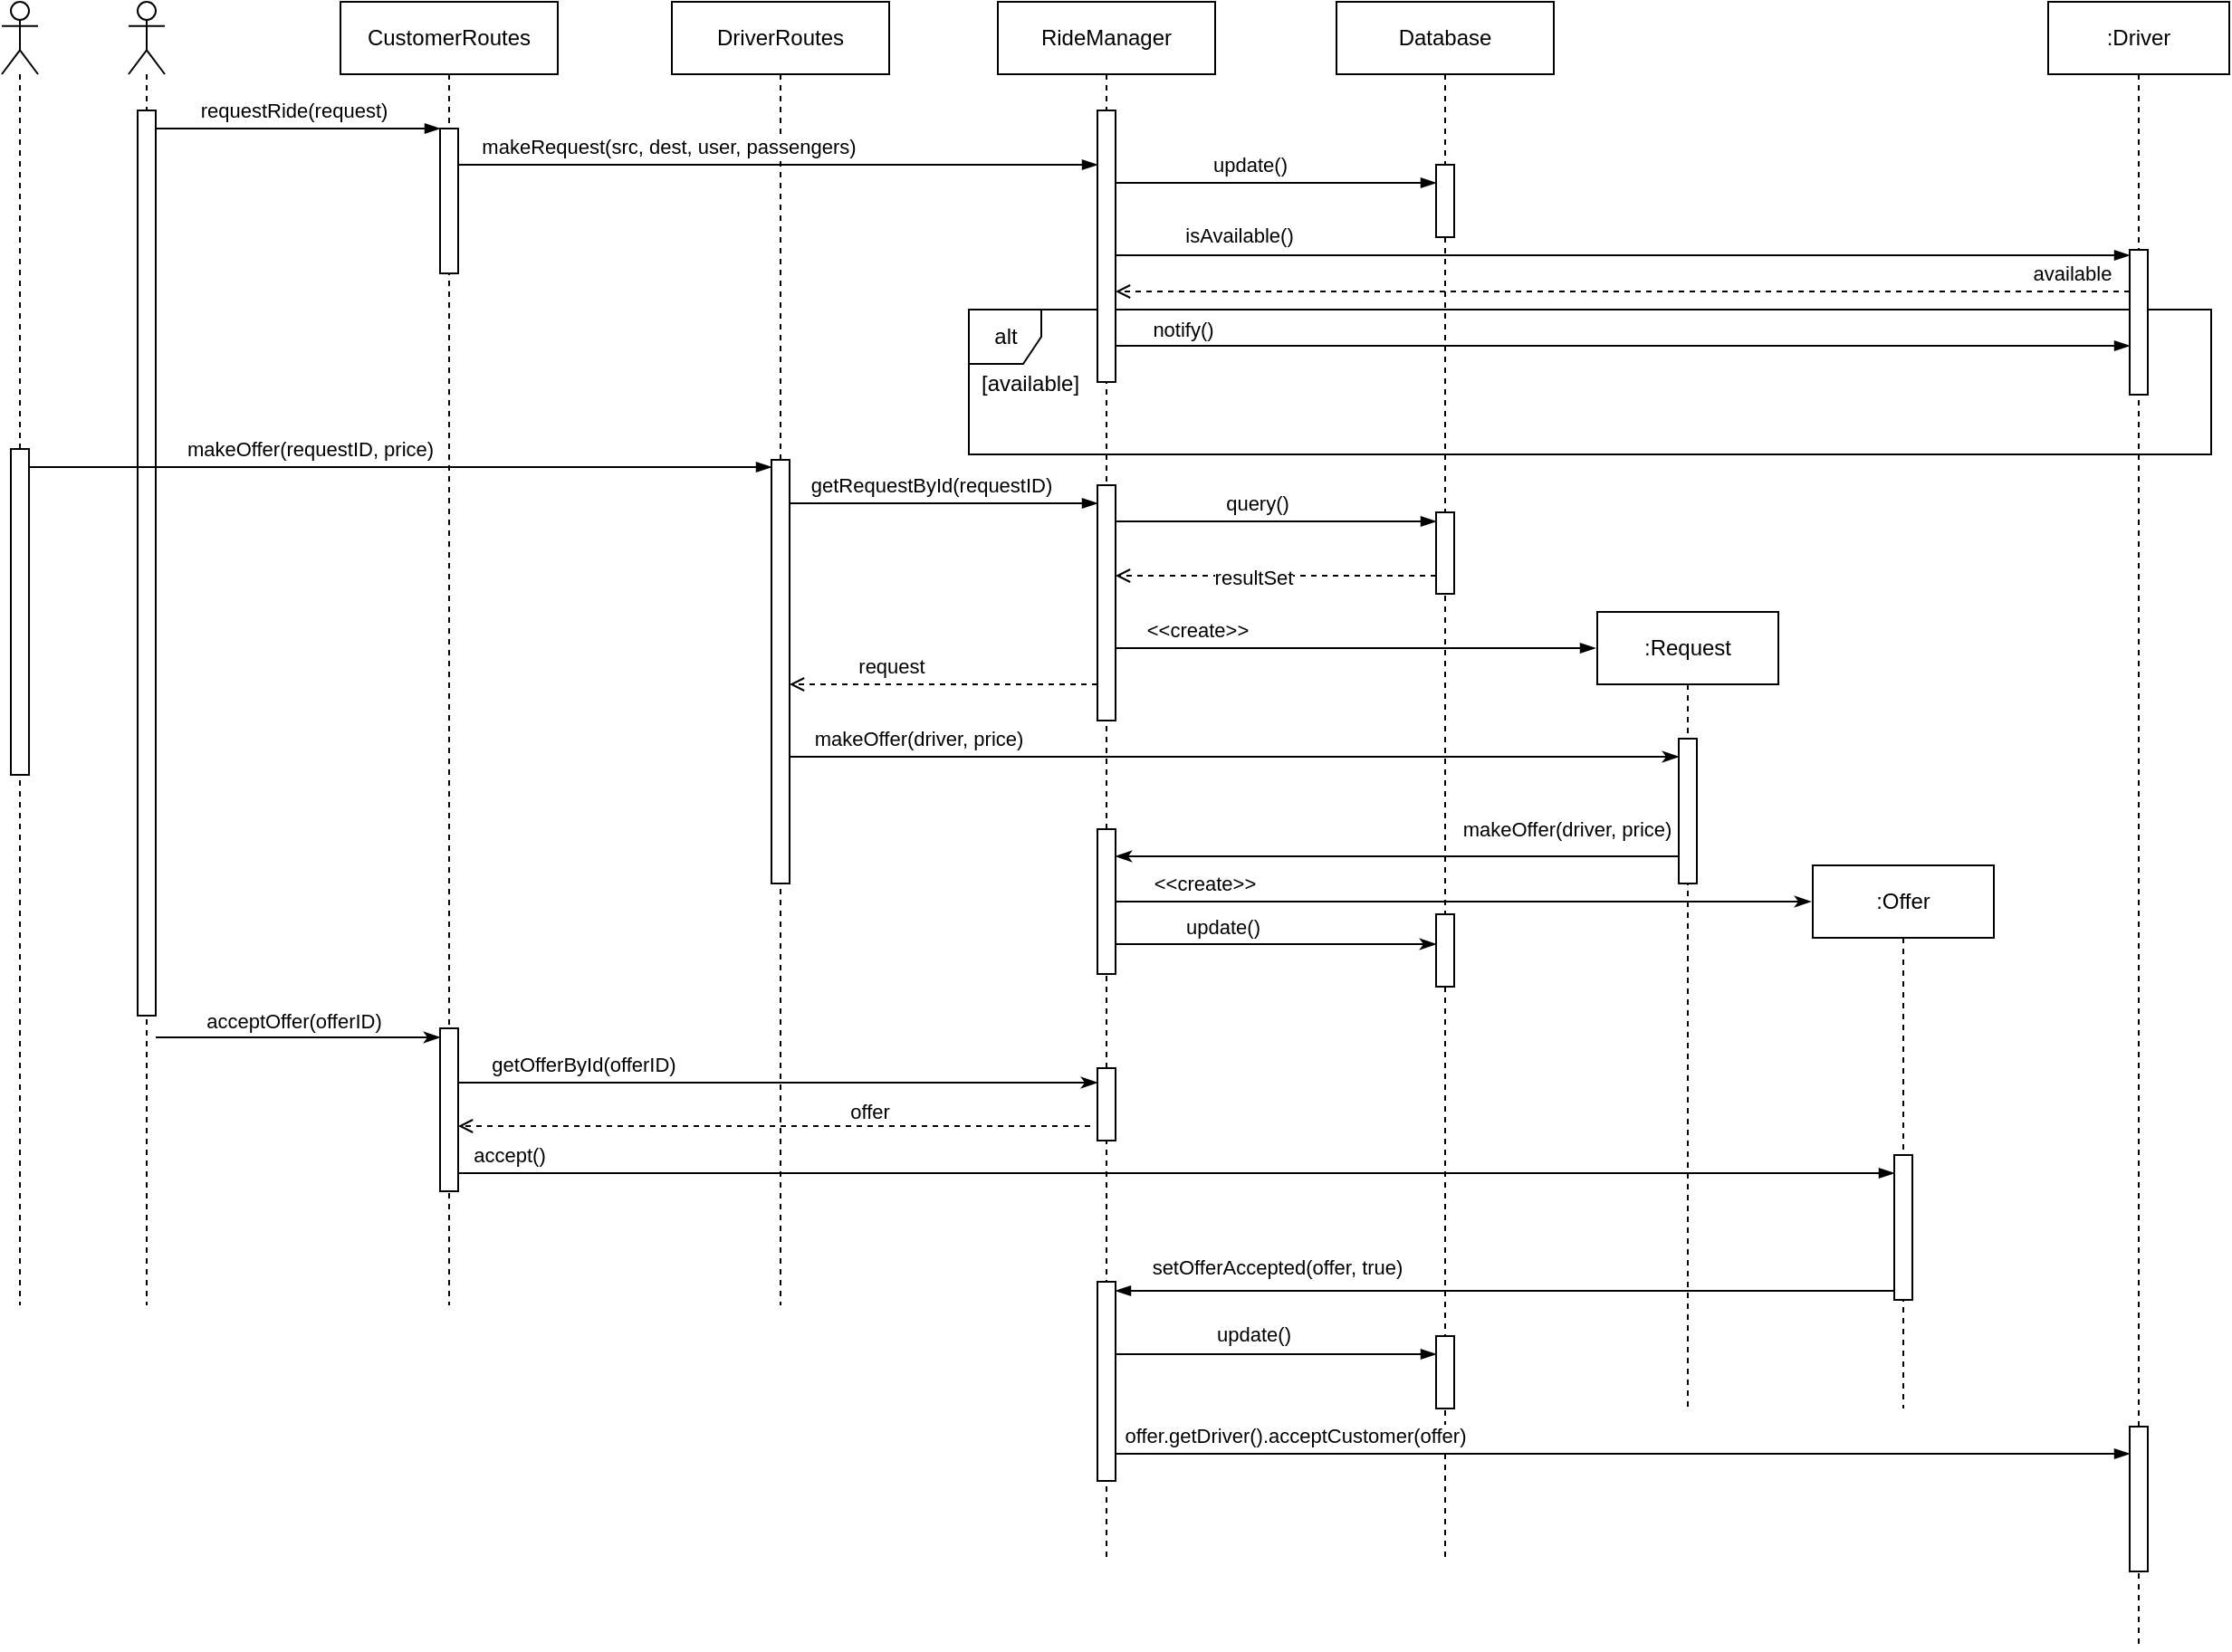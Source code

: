 <mxfile version="16.1.2" type="device"><diagram id="CfQOqhHFm7RUDsSoRpyH" name="Page-1"><mxGraphModel dx="1085" dy="691" grid="1" gridSize="10" guides="1" tooltips="1" connect="1" arrows="1" fold="1" page="1" pageScale="1" pageWidth="850" pageHeight="1100" math="0" shadow="0"><root><mxCell id="0"/><mxCell id="1" parent="0"/><mxCell id="JJrIeKecLmgg8oQ-KZjk-23" value="DriverRoutes" style="shape=umlLifeline;perimeter=lifelinePerimeter;whiteSpace=wrap;html=1;container=1;collapsible=0;recursiveResize=0;outlineConnect=0;" vertex="1" parent="1"><mxGeometry x="560" y="130" width="120" height="720" as="geometry"/></mxCell><mxCell id="JJrIeKecLmgg8oQ-KZjk-24" value="" style="html=1;points=[];perimeter=orthogonalPerimeter;" vertex="1" parent="JJrIeKecLmgg8oQ-KZjk-23"><mxGeometry x="55" y="253" width="10" height="234" as="geometry"/></mxCell><mxCell id="JJrIeKecLmgg8oQ-KZjk-1" value="" style="shape=umlLifeline;participant=umlActor;perimeter=lifelinePerimeter;whiteSpace=wrap;html=1;container=1;collapsible=0;recursiveResize=0;verticalAlign=top;spacingTop=36;outlineConnect=0;" vertex="1" parent="1"><mxGeometry x="260" y="130" width="20" height="720" as="geometry"/></mxCell><mxCell id="JJrIeKecLmgg8oQ-KZjk-3" value="" style="html=1;points=[];perimeter=orthogonalPerimeter;" vertex="1" parent="JJrIeKecLmgg8oQ-KZjk-1"><mxGeometry x="5" y="60" width="10" height="500" as="geometry"/></mxCell><mxCell id="JJrIeKecLmgg8oQ-KZjk-2" value="CustomerRoutes" style="shape=umlLifeline;perimeter=lifelinePerimeter;whiteSpace=wrap;html=1;container=1;collapsible=0;recursiveResize=0;outlineConnect=0;" vertex="1" parent="1"><mxGeometry x="377" y="130" width="120" height="720" as="geometry"/></mxCell><mxCell id="JJrIeKecLmgg8oQ-KZjk-5" value="" style="html=1;points=[];perimeter=orthogonalPerimeter;" vertex="1" parent="JJrIeKecLmgg8oQ-KZjk-2"><mxGeometry x="55" y="70" width="10" height="80" as="geometry"/></mxCell><mxCell id="JJrIeKecLmgg8oQ-KZjk-61" value="" style="html=1;points=[];perimeter=orthogonalPerimeter;" vertex="1" parent="JJrIeKecLmgg8oQ-KZjk-2"><mxGeometry x="55" y="567" width="10" height="90" as="geometry"/></mxCell><mxCell id="JJrIeKecLmgg8oQ-KZjk-6" style="edgeStyle=elbowEdgeStyle;rounded=0;orthogonalLoop=1;jettySize=auto;html=1;elbow=vertical;endArrow=blockThin;endFill=1;" edge="1" parent="1" source="JJrIeKecLmgg8oQ-KZjk-3" target="JJrIeKecLmgg8oQ-KZjk-5"><mxGeometry relative="1" as="geometry"><Array as="points"><mxPoint x="290" y="200"/><mxPoint x="340" y="190"/></Array></mxGeometry></mxCell><mxCell id="JJrIeKecLmgg8oQ-KZjk-7" value="requestRide(request)" style="edgeLabel;html=1;align=center;verticalAlign=middle;resizable=0;points=[];" vertex="1" connectable="0" parent="JJrIeKecLmgg8oQ-KZjk-6"><mxGeometry x="-0.197" y="1" relative="1" as="geometry"><mxPoint x="13" y="-9" as="offset"/></mxGeometry></mxCell><mxCell id="JJrIeKecLmgg8oQ-KZjk-8" value="RideManager" style="shape=umlLifeline;perimeter=lifelinePerimeter;whiteSpace=wrap;html=1;container=1;collapsible=0;recursiveResize=0;outlineConnect=0;" vertex="1" parent="1"><mxGeometry x="740" y="130" width="120" height="860" as="geometry"/></mxCell><mxCell id="JJrIeKecLmgg8oQ-KZjk-87" value="alt" style="shape=umlFrame;tabWidth=110;tabHeight=30;tabPosition=left;html=1;boundedLbl=1;labelInHeader=1;width=40;height=30;" vertex="1" parent="JJrIeKecLmgg8oQ-KZjk-8"><mxGeometry x="-16" y="170" width="686" height="80" as="geometry"/></mxCell><mxCell id="JJrIeKecLmgg8oQ-KZjk-88" value="[available]" style="text" vertex="1" parent="JJrIeKecLmgg8oQ-KZjk-87"><mxGeometry width="100" height="20" relative="1" as="geometry"><mxPoint x="5" y="27" as="offset"/></mxGeometry></mxCell><mxCell id="JJrIeKecLmgg8oQ-KZjk-9" value="" style="html=1;points=[];perimeter=orthogonalPerimeter;" vertex="1" parent="JJrIeKecLmgg8oQ-KZjk-8"><mxGeometry x="55" y="60" width="10" height="150" as="geometry"/></mxCell><mxCell id="JJrIeKecLmgg8oQ-KZjk-28" value="" style="html=1;points=[];perimeter=orthogonalPerimeter;" vertex="1" parent="JJrIeKecLmgg8oQ-KZjk-8"><mxGeometry x="55" y="267" width="10" height="130" as="geometry"/></mxCell><mxCell id="JJrIeKecLmgg8oQ-KZjk-52" value="" style="html=1;points=[];perimeter=orthogonalPerimeter;" vertex="1" parent="JJrIeKecLmgg8oQ-KZjk-8"><mxGeometry x="55" y="457" width="10" height="80" as="geometry"/></mxCell><mxCell id="JJrIeKecLmgg8oQ-KZjk-64" value="" style="html=1;points=[];perimeter=orthogonalPerimeter;" vertex="1" parent="JJrIeKecLmgg8oQ-KZjk-8"><mxGeometry x="55" y="589" width="10" height="40" as="geometry"/></mxCell><mxCell id="JJrIeKecLmgg8oQ-KZjk-72" value="" style="html=1;points=[];perimeter=orthogonalPerimeter;" vertex="1" parent="JJrIeKecLmgg8oQ-KZjk-8"><mxGeometry x="55" y="707" width="10" height="110" as="geometry"/></mxCell><mxCell id="JJrIeKecLmgg8oQ-KZjk-10" style="edgeStyle=elbowEdgeStyle;rounded=0;orthogonalLoop=1;jettySize=auto;elbow=vertical;html=1;endArrow=blockThin;endFill=1;" edge="1" parent="1" source="JJrIeKecLmgg8oQ-KZjk-5" target="JJrIeKecLmgg8oQ-KZjk-9"><mxGeometry relative="1" as="geometry"><Array as="points"><mxPoint x="480" y="220"/></Array></mxGeometry></mxCell><mxCell id="JJrIeKecLmgg8oQ-KZjk-11" value="makeRequest(src, dest, user, passengers)" style="edgeLabel;html=1;align=center;verticalAlign=middle;resizable=0;points=[];" vertex="1" connectable="0" parent="JJrIeKecLmgg8oQ-KZjk-10"><mxGeometry x="-0.15" relative="1" as="geometry"><mxPoint x="-34" y="-10" as="offset"/></mxGeometry></mxCell><mxCell id="JJrIeKecLmgg8oQ-KZjk-12" value="Database" style="shape=umlLifeline;perimeter=lifelinePerimeter;whiteSpace=wrap;html=1;container=1;collapsible=0;recursiveResize=0;outlineConnect=0;" vertex="1" parent="1"><mxGeometry x="927" y="130" width="120" height="860" as="geometry"/></mxCell><mxCell id="JJrIeKecLmgg8oQ-KZjk-13" value="" style="html=1;points=[];perimeter=orthogonalPerimeter;" vertex="1" parent="JJrIeKecLmgg8oQ-KZjk-12"><mxGeometry x="55" y="90" width="10" height="40" as="geometry"/></mxCell><mxCell id="JJrIeKecLmgg8oQ-KZjk-32" value="" style="html=1;points=[];perimeter=orthogonalPerimeter;" vertex="1" parent="JJrIeKecLmgg8oQ-KZjk-12"><mxGeometry x="55" y="282" width="10" height="45" as="geometry"/></mxCell><mxCell id="JJrIeKecLmgg8oQ-KZjk-55" value="" style="html=1;points=[];perimeter=orthogonalPerimeter;" vertex="1" parent="JJrIeKecLmgg8oQ-KZjk-12"><mxGeometry x="55" y="504" width="10" height="40" as="geometry"/></mxCell><mxCell id="JJrIeKecLmgg8oQ-KZjk-75" value="" style="html=1;points=[];perimeter=orthogonalPerimeter;" vertex="1" parent="JJrIeKecLmgg8oQ-KZjk-12"><mxGeometry x="55" y="737" width="10" height="40" as="geometry"/></mxCell><mxCell id="JJrIeKecLmgg8oQ-KZjk-14" style="edgeStyle=elbowEdgeStyle;rounded=0;orthogonalLoop=1;jettySize=auto;elbow=vertical;html=1;endArrow=blockThin;endFill=1;" edge="1" parent="1" source="JJrIeKecLmgg8oQ-KZjk-9" target="JJrIeKecLmgg8oQ-KZjk-13"><mxGeometry relative="1" as="geometry"><Array as="points"><mxPoint x="880" y="230"/></Array></mxGeometry></mxCell><mxCell id="JJrIeKecLmgg8oQ-KZjk-15" value="update()" style="edgeLabel;html=1;align=center;verticalAlign=middle;resizable=0;points=[];" vertex="1" connectable="0" parent="JJrIeKecLmgg8oQ-KZjk-14"><mxGeometry x="-0.359" y="1" relative="1" as="geometry"><mxPoint x="17" y="-9" as="offset"/></mxGeometry></mxCell><mxCell id="JJrIeKecLmgg8oQ-KZjk-21" value="" style="shape=umlLifeline;participant=umlActor;perimeter=lifelinePerimeter;whiteSpace=wrap;html=1;container=1;collapsible=0;recursiveResize=0;verticalAlign=top;spacingTop=36;outlineConnect=0;" vertex="1" parent="1"><mxGeometry x="190" y="130" width="20" height="720" as="geometry"/></mxCell><mxCell id="JJrIeKecLmgg8oQ-KZjk-22" value="" style="html=1;points=[];perimeter=orthogonalPerimeter;" vertex="1" parent="JJrIeKecLmgg8oQ-KZjk-21"><mxGeometry x="5" y="247" width="10" height="180" as="geometry"/></mxCell><mxCell id="JJrIeKecLmgg8oQ-KZjk-25" style="edgeStyle=elbowEdgeStyle;rounded=0;orthogonalLoop=1;jettySize=auto;elbow=vertical;html=1;endArrow=blockThin;endFill=1;" edge="1" parent="1" source="JJrIeKecLmgg8oQ-KZjk-22" target="JJrIeKecLmgg8oQ-KZjk-24"><mxGeometry relative="1" as="geometry"><Array as="points"><mxPoint x="490" y="387"/></Array></mxGeometry></mxCell><mxCell id="JJrIeKecLmgg8oQ-KZjk-26" value="makeOffer(requestID, price)" style="edgeLabel;html=1;align=center;verticalAlign=middle;resizable=0;points=[];" vertex="1" connectable="0" parent="JJrIeKecLmgg8oQ-KZjk-25"><mxGeometry x="-0.458" y="-1" relative="1" as="geometry"><mxPoint x="44" y="-11" as="offset"/></mxGeometry></mxCell><mxCell id="JJrIeKecLmgg8oQ-KZjk-29" style="edgeStyle=elbowEdgeStyle;rounded=0;orthogonalLoop=1;jettySize=auto;elbow=vertical;html=1;endArrow=blockThin;endFill=1;" edge="1" parent="1" source="JJrIeKecLmgg8oQ-KZjk-24" target="JJrIeKecLmgg8oQ-KZjk-28"><mxGeometry relative="1" as="geometry"><Array as="points"><mxPoint x="690" y="407"/></Array></mxGeometry></mxCell><mxCell id="JJrIeKecLmgg8oQ-KZjk-30" value="getRequestById(requestID)" style="edgeLabel;html=1;align=center;verticalAlign=middle;resizable=0;points=[];" vertex="1" connectable="0" parent="JJrIeKecLmgg8oQ-KZjk-29"><mxGeometry x="0.098" y="1" relative="1" as="geometry"><mxPoint x="-16" y="-9" as="offset"/></mxGeometry></mxCell><mxCell id="JJrIeKecLmgg8oQ-KZjk-33" style="edgeStyle=elbowEdgeStyle;rounded=0;orthogonalLoop=1;jettySize=auto;elbow=vertical;html=1;endArrow=blockThin;endFill=1;" edge="1" parent="1" source="JJrIeKecLmgg8oQ-KZjk-28" target="JJrIeKecLmgg8oQ-KZjk-32"><mxGeometry relative="1" as="geometry"><Array as="points"><mxPoint x="840" y="417"/></Array></mxGeometry></mxCell><mxCell id="JJrIeKecLmgg8oQ-KZjk-34" value="query()" style="edgeLabel;html=1;align=center;verticalAlign=middle;resizable=0;points=[];" vertex="1" connectable="0" parent="JJrIeKecLmgg8oQ-KZjk-33"><mxGeometry x="-0.289" relative="1" as="geometry"><mxPoint x="15" y="-10" as="offset"/></mxGeometry></mxCell><mxCell id="JJrIeKecLmgg8oQ-KZjk-38" value=":Request" style="shape=umlLifeline;perimeter=lifelinePerimeter;whiteSpace=wrap;html=1;container=1;collapsible=0;recursiveResize=0;outlineConnect=0;" vertex="1" parent="1"><mxGeometry x="1071" y="467" width="100" height="440" as="geometry"/></mxCell><mxCell id="JJrIeKecLmgg8oQ-KZjk-49" value="" style="html=1;points=[];perimeter=orthogonalPerimeter;" vertex="1" parent="JJrIeKecLmgg8oQ-KZjk-38"><mxGeometry x="45" y="70" width="10" height="80" as="geometry"/></mxCell><mxCell id="JJrIeKecLmgg8oQ-KZjk-40" style="edgeStyle=elbowEdgeStyle;rounded=0;orthogonalLoop=1;jettySize=auto;elbow=vertical;html=1;endArrow=open;endFill=0;dashed=1;" edge="1" parent="1" source="JJrIeKecLmgg8oQ-KZjk-32" target="JJrIeKecLmgg8oQ-KZjk-28"><mxGeometry relative="1" as="geometry"><Array as="points"><mxPoint x="840" y="447"/></Array></mxGeometry></mxCell><mxCell id="JJrIeKecLmgg8oQ-KZjk-41" value="resultSet" style="edgeLabel;html=1;align=center;verticalAlign=middle;resizable=0;points=[];" vertex="1" connectable="0" parent="JJrIeKecLmgg8oQ-KZjk-40"><mxGeometry x="0.142" y="1" relative="1" as="geometry"><mxPoint as="offset"/></mxGeometry></mxCell><mxCell id="JJrIeKecLmgg8oQ-KZjk-42" style="edgeStyle=elbowEdgeStyle;rounded=0;orthogonalLoop=1;jettySize=auto;elbow=vertical;html=1;endArrow=blockThin;endFill=1;" edge="1" parent="1" source="JJrIeKecLmgg8oQ-KZjk-28"><mxGeometry relative="1" as="geometry"><mxPoint x="1070" y="487" as="targetPoint"/><Array as="points"><mxPoint x="990" y="487"/></Array></mxGeometry></mxCell><mxCell id="JJrIeKecLmgg8oQ-KZjk-43" value="&amp;lt;&amp;lt;create&amp;gt;&amp;gt;" style="edgeLabel;html=1;align=center;verticalAlign=middle;resizable=0;points=[];" vertex="1" connectable="0" parent="JJrIeKecLmgg8oQ-KZjk-42"><mxGeometry x="-0.661" y="2" relative="1" as="geometry"><mxPoint y="-8" as="offset"/></mxGeometry></mxCell><mxCell id="JJrIeKecLmgg8oQ-KZjk-47" style="edgeStyle=elbowEdgeStyle;rounded=0;orthogonalLoop=1;jettySize=auto;elbow=vertical;html=1;dashed=1;endArrow=open;endFill=0;" edge="1" parent="1" source="JJrIeKecLmgg8oQ-KZjk-28" target="JJrIeKecLmgg8oQ-KZjk-24"><mxGeometry relative="1" as="geometry"><Array as="points"><mxPoint x="680" y="507"/></Array></mxGeometry></mxCell><mxCell id="JJrIeKecLmgg8oQ-KZjk-48" value="request" style="edgeLabel;html=1;align=center;verticalAlign=middle;resizable=0;points=[];" vertex="1" connectable="0" parent="JJrIeKecLmgg8oQ-KZjk-47"><mxGeometry x="0.494" y="-1" relative="1" as="geometry"><mxPoint x="13" y="-9" as="offset"/></mxGeometry></mxCell><mxCell id="JJrIeKecLmgg8oQ-KZjk-50" style="edgeStyle=elbowEdgeStyle;rounded=0;orthogonalLoop=1;jettySize=auto;elbow=vertical;html=1;endArrow=classicThin;endFill=1;" edge="1" parent="1" source="JJrIeKecLmgg8oQ-KZjk-24" target="JJrIeKecLmgg8oQ-KZjk-49"><mxGeometry relative="1" as="geometry"><Array as="points"><mxPoint x="820" y="547"/></Array></mxGeometry></mxCell><mxCell id="JJrIeKecLmgg8oQ-KZjk-51" value="makeOffer(driver, price)" style="edgeLabel;html=1;align=center;verticalAlign=middle;resizable=0;points=[];" vertex="1" connectable="0" parent="JJrIeKecLmgg8oQ-KZjk-50"><mxGeometry x="-0.71" y="1" relative="1" as="geometry"><mxPoint y="-9" as="offset"/></mxGeometry></mxCell><mxCell id="JJrIeKecLmgg8oQ-KZjk-53" style="edgeStyle=elbowEdgeStyle;rounded=0;orthogonalLoop=1;jettySize=auto;elbow=vertical;html=1;endArrow=classicThin;endFill=1;" edge="1" parent="1" source="JJrIeKecLmgg8oQ-KZjk-49" target="JJrIeKecLmgg8oQ-KZjk-52"><mxGeometry relative="1" as="geometry"/></mxCell><mxCell id="JJrIeKecLmgg8oQ-KZjk-54" value="makeOffer(driver, price)" style="edgeLabel;html=1;align=center;verticalAlign=middle;resizable=0;points=[];" vertex="1" connectable="0" parent="JJrIeKecLmgg8oQ-KZjk-53"><mxGeometry x="0.602" y="-3" relative="1" as="geometry"><mxPoint x="187" y="-12" as="offset"/></mxGeometry></mxCell><mxCell id="JJrIeKecLmgg8oQ-KZjk-56" style="edgeStyle=elbowEdgeStyle;rounded=0;orthogonalLoop=1;jettySize=auto;elbow=vertical;html=1;endArrow=classicThin;endFill=1;" edge="1" parent="1" source="JJrIeKecLmgg8oQ-KZjk-52" target="JJrIeKecLmgg8oQ-KZjk-55"><mxGeometry relative="1" as="geometry"/></mxCell><mxCell id="JJrIeKecLmgg8oQ-KZjk-57" value="update()" style="edgeLabel;html=1;align=center;verticalAlign=middle;resizable=0;points=[];" vertex="1" connectable="0" parent="JJrIeKecLmgg8oQ-KZjk-56"><mxGeometry x="-0.409" y="2" relative="1" as="geometry"><mxPoint x="6" y="-8" as="offset"/></mxGeometry></mxCell><mxCell id="JJrIeKecLmgg8oQ-KZjk-58" value=":Offer" style="shape=umlLifeline;perimeter=lifelinePerimeter;whiteSpace=wrap;html=1;container=1;collapsible=0;recursiveResize=0;outlineConnect=0;" vertex="1" parent="1"><mxGeometry x="1190" y="607" width="100" height="300" as="geometry"/></mxCell><mxCell id="JJrIeKecLmgg8oQ-KZjk-70" value="" style="html=1;points=[];perimeter=orthogonalPerimeter;" vertex="1" parent="JJrIeKecLmgg8oQ-KZjk-58"><mxGeometry x="45" y="160" width="10" height="80" as="geometry"/></mxCell><mxCell id="JJrIeKecLmgg8oQ-KZjk-59" style="edgeStyle=elbowEdgeStyle;rounded=0;orthogonalLoop=1;jettySize=auto;elbow=vertical;html=1;endArrow=classicThin;endFill=1;" edge="1" parent="1" source="JJrIeKecLmgg8oQ-KZjk-52"><mxGeometry relative="1" as="geometry"><mxPoint x="1189" y="627" as="targetPoint"/><mxPoint x="810" y="627.538" as="sourcePoint"/><Array as="points"/></mxGeometry></mxCell><mxCell id="JJrIeKecLmgg8oQ-KZjk-60" value="&amp;lt;&amp;lt;create&amp;gt;&amp;gt;" style="edgeLabel;html=1;align=center;verticalAlign=middle;resizable=0;points=[];" vertex="1" connectable="0" parent="JJrIeKecLmgg8oQ-KZjk-59"><mxGeometry x="-0.868" y="2" relative="1" as="geometry"><mxPoint x="23" y="-8" as="offset"/></mxGeometry></mxCell><mxCell id="JJrIeKecLmgg8oQ-KZjk-62" style="edgeStyle=elbowEdgeStyle;rounded=0;orthogonalLoop=1;jettySize=auto;elbow=vertical;html=1;endArrow=classicThin;endFill=1;" edge="1" parent="1"><mxGeometry relative="1" as="geometry"><mxPoint x="275.0" y="702" as="sourcePoint"/><mxPoint x="432" y="702" as="targetPoint"/><Array as="points"><mxPoint x="290" y="702"/></Array></mxGeometry></mxCell><mxCell id="JJrIeKecLmgg8oQ-KZjk-63" value="acceptOffer(offerID)" style="edgeLabel;html=1;align=center;verticalAlign=middle;resizable=0;points=[];" vertex="1" connectable="0" parent="JJrIeKecLmgg8oQ-KZjk-62"><mxGeometry x="0.267" y="1" relative="1" as="geometry"><mxPoint x="-24" y="-8" as="offset"/></mxGeometry></mxCell><mxCell id="JJrIeKecLmgg8oQ-KZjk-65" style="edgeStyle=elbowEdgeStyle;rounded=0;orthogonalLoop=1;jettySize=auto;elbow=vertical;html=1;endArrow=classicThin;endFill=1;" edge="1" parent="1" source="JJrIeKecLmgg8oQ-KZjk-61" target="JJrIeKecLmgg8oQ-KZjk-64"><mxGeometry relative="1" as="geometry"><Array as="points"><mxPoint x="650" y="727"/></Array></mxGeometry></mxCell><mxCell id="JJrIeKecLmgg8oQ-KZjk-66" value="getOfferById(offerID)" style="edgeLabel;html=1;align=center;verticalAlign=middle;resizable=0;points=[];" vertex="1" connectable="0" parent="JJrIeKecLmgg8oQ-KZjk-65"><mxGeometry x="-0.71" y="1" relative="1" as="geometry"><mxPoint x="18" y="-9" as="offset"/></mxGeometry></mxCell><mxCell id="JJrIeKecLmgg8oQ-KZjk-67" style="edgeStyle=elbowEdgeStyle;rounded=0;orthogonalLoop=1;jettySize=auto;elbow=vertical;html=1;endArrow=open;endFill=0;dashed=1;" edge="1" parent="1"><mxGeometry relative="1" as="geometry"><mxPoint x="791" y="751" as="sourcePoint"/><mxPoint x="442" y="751" as="targetPoint"/><Array as="points"><mxPoint x="510" y="751"/></Array></mxGeometry></mxCell><mxCell id="JJrIeKecLmgg8oQ-KZjk-68" value="offer" style="edgeLabel;html=1;align=center;verticalAlign=middle;resizable=0;points=[];" vertex="1" connectable="0" parent="JJrIeKecLmgg8oQ-KZjk-67"><mxGeometry x="-0.3" relative="1" as="geometry"><mxPoint y="-8" as="offset"/></mxGeometry></mxCell><mxCell id="JJrIeKecLmgg8oQ-KZjk-69" style="edgeStyle=elbowEdgeStyle;rounded=0;orthogonalLoop=1;jettySize=auto;elbow=vertical;html=1;endArrow=blockThin;endFill=1;" edge="1" parent="1" source="JJrIeKecLmgg8oQ-KZjk-61" target="JJrIeKecLmgg8oQ-KZjk-70"><mxGeometry relative="1" as="geometry"><mxPoint x="1185.926" y="777" as="targetPoint"/></mxGeometry></mxCell><mxCell id="JJrIeKecLmgg8oQ-KZjk-71" value="accept()" style="edgeLabel;html=1;align=center;verticalAlign=middle;resizable=0;points=[];" vertex="1" connectable="0" parent="JJrIeKecLmgg8oQ-KZjk-69"><mxGeometry x="-0.944" y="1" relative="1" as="geometry"><mxPoint x="6" y="-9" as="offset"/></mxGeometry></mxCell><mxCell id="JJrIeKecLmgg8oQ-KZjk-73" style="edgeStyle=elbowEdgeStyle;rounded=0;orthogonalLoop=1;jettySize=auto;elbow=vertical;html=1;endArrow=blockThin;endFill=1;" edge="1" parent="1" source="JJrIeKecLmgg8oQ-KZjk-70" target="JJrIeKecLmgg8oQ-KZjk-72"><mxGeometry relative="1" as="geometry"/></mxCell><mxCell id="JJrIeKecLmgg8oQ-KZjk-74" value="setOfferAccepted(offer, true)" style="edgeLabel;html=1;align=center;verticalAlign=middle;resizable=0;points=[];" vertex="1" connectable="0" parent="JJrIeKecLmgg8oQ-KZjk-73"><mxGeometry x="0.777" y="-3" relative="1" as="geometry"><mxPoint x="41" y="-10" as="offset"/></mxGeometry></mxCell><mxCell id="JJrIeKecLmgg8oQ-KZjk-76" style="edgeStyle=elbowEdgeStyle;rounded=0;orthogonalLoop=1;jettySize=auto;elbow=vertical;html=1;endArrow=blockThin;endFill=1;" edge="1" parent="1" source="JJrIeKecLmgg8oQ-KZjk-72" target="JJrIeKecLmgg8oQ-KZjk-75"><mxGeometry relative="1" as="geometry"><Array as="points"><mxPoint x="930" y="877"/></Array></mxGeometry></mxCell><mxCell id="JJrIeKecLmgg8oQ-KZjk-77" value="update()" style="edgeLabel;html=1;align=center;verticalAlign=middle;resizable=0;points=[];" vertex="1" connectable="0" parent="JJrIeKecLmgg8oQ-KZjk-76"><mxGeometry x="0.207" relative="1" as="geometry"><mxPoint x="-31" y="-11" as="offset"/></mxGeometry></mxCell><mxCell id="JJrIeKecLmgg8oQ-KZjk-78" value=":Driver" style="shape=umlLifeline;perimeter=lifelinePerimeter;whiteSpace=wrap;html=1;container=1;collapsible=0;recursiveResize=0;outlineConnect=0;" vertex="1" parent="1"><mxGeometry x="1320" y="130" width="100" height="910" as="geometry"/></mxCell><mxCell id="JJrIeKecLmgg8oQ-KZjk-79" value="" style="html=1;points=[];perimeter=orthogonalPerimeter;" vertex="1" parent="JJrIeKecLmgg8oQ-KZjk-78"><mxGeometry x="45" y="787" width="10" height="80" as="geometry"/></mxCell><mxCell id="JJrIeKecLmgg8oQ-KZjk-82" value="" style="html=1;points=[];perimeter=orthogonalPerimeter;" vertex="1" parent="JJrIeKecLmgg8oQ-KZjk-78"><mxGeometry x="45" y="137" width="10" height="80" as="geometry"/></mxCell><mxCell id="JJrIeKecLmgg8oQ-KZjk-80" style="edgeStyle=elbowEdgeStyle;rounded=0;orthogonalLoop=1;jettySize=auto;elbow=vertical;html=1;endArrow=blockThin;endFill=1;" edge="1" parent="1" source="JJrIeKecLmgg8oQ-KZjk-72" target="JJrIeKecLmgg8oQ-KZjk-79"><mxGeometry relative="1" as="geometry"/></mxCell><mxCell id="JJrIeKecLmgg8oQ-KZjk-81" value="offer.getDriver().acceptCustomer(offer)" style="edgeLabel;html=1;align=center;verticalAlign=middle;resizable=0;points=[];" vertex="1" connectable="0" parent="JJrIeKecLmgg8oQ-KZjk-80"><mxGeometry x="-0.822" y="1" relative="1" as="geometry"><mxPoint x="49" y="-9" as="offset"/></mxGeometry></mxCell><mxCell id="JJrIeKecLmgg8oQ-KZjk-83" style="edgeStyle=elbowEdgeStyle;rounded=0;orthogonalLoop=1;jettySize=auto;elbow=vertical;html=1;endArrow=blockThin;endFill=1;" edge="1" parent="1" source="JJrIeKecLmgg8oQ-KZjk-9" target="JJrIeKecLmgg8oQ-KZjk-82"><mxGeometry relative="1" as="geometry"><Array as="points"><mxPoint x="830" y="270"/></Array></mxGeometry></mxCell><mxCell id="JJrIeKecLmgg8oQ-KZjk-84" value="isAvailable()" style="edgeLabel;html=1;align=center;verticalAlign=middle;resizable=0;points=[];" vertex="1" connectable="0" parent="JJrIeKecLmgg8oQ-KZjk-83"><mxGeometry x="-0.525" y="3" relative="1" as="geometry"><mxPoint x="-65" y="-8" as="offset"/></mxGeometry></mxCell><mxCell id="JJrIeKecLmgg8oQ-KZjk-85" style="edgeStyle=elbowEdgeStyle;rounded=0;orthogonalLoop=1;jettySize=auto;elbow=vertical;html=1;endArrow=open;endFill=0;dashed=1;" edge="1" parent="1" source="JJrIeKecLmgg8oQ-KZjk-82" target="JJrIeKecLmgg8oQ-KZjk-9"><mxGeometry relative="1" as="geometry"><Array as="points"><mxPoint x="950" y="290"/></Array></mxGeometry></mxCell><mxCell id="JJrIeKecLmgg8oQ-KZjk-86" value="available" style="edgeLabel;html=1;align=center;verticalAlign=middle;resizable=0;points=[];" vertex="1" connectable="0" parent="JJrIeKecLmgg8oQ-KZjk-85"><mxGeometry x="0.049" y="-1" relative="1" as="geometry"><mxPoint x="261" y="-9" as="offset"/></mxGeometry></mxCell><mxCell id="JJrIeKecLmgg8oQ-KZjk-90" style="edgeStyle=elbowEdgeStyle;rounded=0;orthogonalLoop=1;jettySize=auto;elbow=vertical;html=1;endArrow=blockThin;endFill=1;" edge="1" parent="1" source="JJrIeKecLmgg8oQ-KZjk-9" target="JJrIeKecLmgg8oQ-KZjk-82"><mxGeometry relative="1" as="geometry"><Array as="points"><mxPoint x="1010" y="320"/></Array></mxGeometry></mxCell><mxCell id="JJrIeKecLmgg8oQ-KZjk-91" value="notify()" style="edgeLabel;html=1;align=center;verticalAlign=middle;resizable=0;points=[];" vertex="1" connectable="0" parent="JJrIeKecLmgg8oQ-KZjk-90"><mxGeometry x="-0.869" y="3" relative="1" as="geometry"><mxPoint y="-6" as="offset"/></mxGeometry></mxCell></root></mxGraphModel></diagram></mxfile>